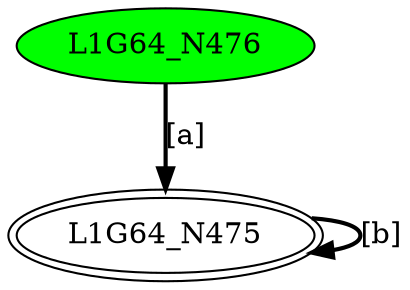 digraph G64{
"L1G64_N475" [peripheries=2];
"L1G64_N476" [style=filled,fillcolor=green];
"L1G64_N475"->"L1G64_N475" [style = bold, label = "[b]"];
"L1G64_N476"->"L1G64_N475" [style = bold, label = "[a]"];
}

